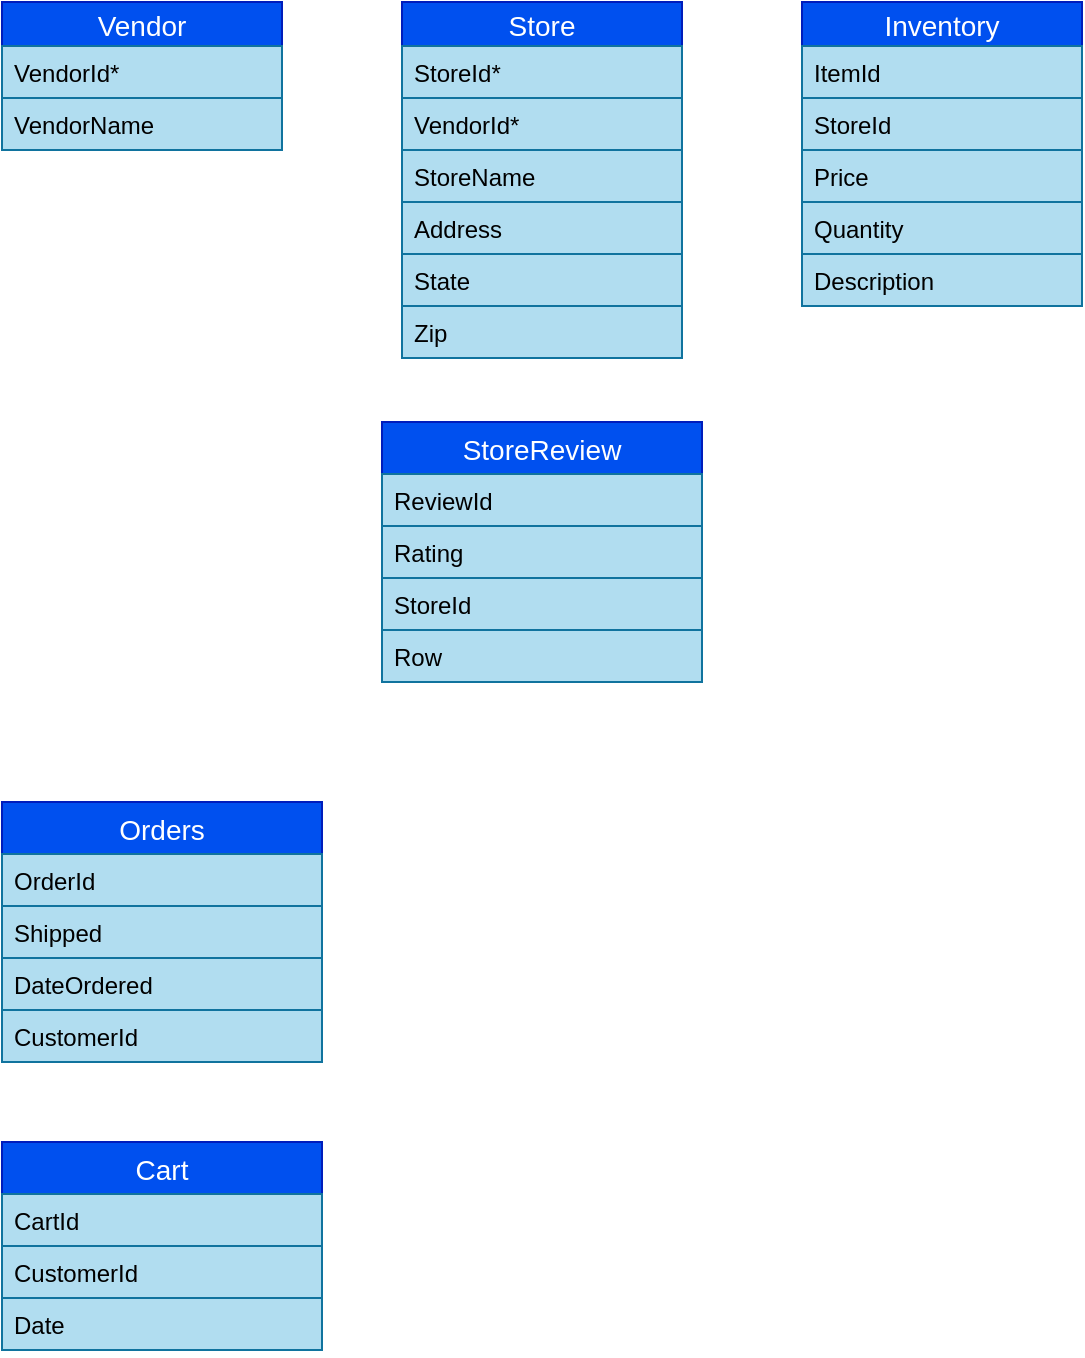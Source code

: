<mxfile version="13.1.8" type="github">
  <diagram id="unekgs6rDZwSWhFbVp5t" name="Page-1">
    <mxGraphModel dx="1351" dy="784" grid="1" gridSize="10" guides="1" tooltips="1" connect="1" arrows="1" fold="1" page="1" pageScale="1" pageWidth="850" pageHeight="1100" math="0" shadow="0">
      <root>
        <mxCell id="0" />
        <mxCell id="1" parent="0" />
        <mxCell id="l6Wv7LGstVZR9h47YhLv-1" value="Vendor" style="swimlane;fontStyle=0;childLayout=stackLayout;horizontal=1;startSize=22;horizontalStack=0;resizeParent=1;resizeParentMax=0;resizeLast=0;collapsible=1;marginBottom=0;align=center;fontSize=14;fillColor=#0050ef;strokeColor=#001DBC;fontColor=#ffffff;" vertex="1" parent="1">
          <mxGeometry x="40" y="40" width="140" height="74" as="geometry" />
        </mxCell>
        <mxCell id="l6Wv7LGstVZR9h47YhLv-2" value="VendorId*" style="text;strokeColor=#10739e;fillColor=#b1ddf0;spacingLeft=4;spacingRight=4;overflow=hidden;rotatable=0;points=[[0,0.5],[1,0.5]];portConstraint=eastwest;fontSize=12;" vertex="1" parent="l6Wv7LGstVZR9h47YhLv-1">
          <mxGeometry y="22" width="140" height="26" as="geometry" />
        </mxCell>
        <mxCell id="l6Wv7LGstVZR9h47YhLv-3" value="VendorName" style="text;strokeColor=#10739e;fillColor=#b1ddf0;spacingLeft=4;spacingRight=4;overflow=hidden;rotatable=0;points=[[0,0.5],[1,0.5]];portConstraint=eastwest;fontSize=12;" vertex="1" parent="l6Wv7LGstVZR9h47YhLv-1">
          <mxGeometry y="48" width="140" height="26" as="geometry" />
        </mxCell>
        <mxCell id="l6Wv7LGstVZR9h47YhLv-5" value="Store" style="swimlane;fontStyle=0;childLayout=stackLayout;horizontal=1;startSize=22;horizontalStack=0;resizeParent=1;resizeParentMax=0;resizeLast=0;collapsible=1;marginBottom=0;align=center;fontSize=14;fillColor=#0050ef;strokeColor=#001DBC;fontColor=#ffffff;" vertex="1" parent="1">
          <mxGeometry x="240" y="40" width="140" height="178" as="geometry" />
        </mxCell>
        <mxCell id="l6Wv7LGstVZR9h47YhLv-11" value="StoreId*" style="text;strokeColor=#10739e;fillColor=#b1ddf0;spacingLeft=4;spacingRight=4;overflow=hidden;rotatable=0;points=[[0,0.5],[1,0.5]];portConstraint=eastwest;fontSize=12;" vertex="1" parent="l6Wv7LGstVZR9h47YhLv-5">
          <mxGeometry y="22" width="140" height="26" as="geometry" />
        </mxCell>
        <mxCell id="l6Wv7LGstVZR9h47YhLv-6" value="VendorId*" style="text;strokeColor=#10739e;fillColor=#b1ddf0;spacingLeft=4;spacingRight=4;overflow=hidden;rotatable=0;points=[[0,0.5],[1,0.5]];portConstraint=eastwest;fontSize=12;" vertex="1" parent="l6Wv7LGstVZR9h47YhLv-5">
          <mxGeometry y="48" width="140" height="26" as="geometry" />
        </mxCell>
        <mxCell id="l6Wv7LGstVZR9h47YhLv-7" value="StoreName" style="text;strokeColor=#10739e;fillColor=#b1ddf0;spacingLeft=4;spacingRight=4;overflow=hidden;rotatable=0;points=[[0,0.5],[1,0.5]];portConstraint=eastwest;fontSize=12;" vertex="1" parent="l6Wv7LGstVZR9h47YhLv-5">
          <mxGeometry y="74" width="140" height="26" as="geometry" />
        </mxCell>
        <mxCell id="l6Wv7LGstVZR9h47YhLv-8" value="Address" style="text;strokeColor=#10739e;fillColor=#b1ddf0;spacingLeft=4;spacingRight=4;overflow=hidden;rotatable=0;points=[[0,0.5],[1,0.5]];portConstraint=eastwest;fontSize=12;" vertex="1" parent="l6Wv7LGstVZR9h47YhLv-5">
          <mxGeometry y="100" width="140" height="26" as="geometry" />
        </mxCell>
        <mxCell id="l6Wv7LGstVZR9h47YhLv-9" value="State" style="text;strokeColor=#10739e;fillColor=#b1ddf0;spacingLeft=4;spacingRight=4;overflow=hidden;rotatable=0;points=[[0,0.5],[1,0.5]];portConstraint=eastwest;fontSize=12;" vertex="1" parent="l6Wv7LGstVZR9h47YhLv-5">
          <mxGeometry y="126" width="140" height="26" as="geometry" />
        </mxCell>
        <mxCell id="l6Wv7LGstVZR9h47YhLv-10" value="Zip" style="text;strokeColor=#10739e;fillColor=#b1ddf0;spacingLeft=4;spacingRight=4;overflow=hidden;rotatable=0;points=[[0,0.5],[1,0.5]];portConstraint=eastwest;fontSize=12;" vertex="1" parent="l6Wv7LGstVZR9h47YhLv-5">
          <mxGeometry y="152" width="140" height="26" as="geometry" />
        </mxCell>
        <mxCell id="l6Wv7LGstVZR9h47YhLv-12" value="Inventory" style="swimlane;fontStyle=0;childLayout=stackLayout;horizontal=1;startSize=22;horizontalStack=0;resizeParent=1;resizeParentMax=0;resizeLast=0;collapsible=1;marginBottom=0;align=center;fontSize=14;fillColor=#0050ef;strokeColor=#001DBC;fontColor=#ffffff;" vertex="1" parent="1">
          <mxGeometry x="440" y="40" width="140" height="152" as="geometry" />
        </mxCell>
        <mxCell id="l6Wv7LGstVZR9h47YhLv-13" value="ItemId" style="text;strokeColor=#10739e;fillColor=#b1ddf0;spacingLeft=4;spacingRight=4;overflow=hidden;rotatable=0;points=[[0,0.5],[1,0.5]];portConstraint=eastwest;fontSize=12;" vertex="1" parent="l6Wv7LGstVZR9h47YhLv-12">
          <mxGeometry y="22" width="140" height="26" as="geometry" />
        </mxCell>
        <mxCell id="l6Wv7LGstVZR9h47YhLv-14" value="StoreId" style="text;strokeColor=#10739e;fillColor=#b1ddf0;spacingLeft=4;spacingRight=4;overflow=hidden;rotatable=0;points=[[0,0.5],[1,0.5]];portConstraint=eastwest;fontSize=12;" vertex="1" parent="l6Wv7LGstVZR9h47YhLv-12">
          <mxGeometry y="48" width="140" height="26" as="geometry" />
        </mxCell>
        <mxCell id="l6Wv7LGstVZR9h47YhLv-15" value="Price" style="text;strokeColor=#10739e;fillColor=#b1ddf0;spacingLeft=4;spacingRight=4;overflow=hidden;rotatable=0;points=[[0,0.5],[1,0.5]];portConstraint=eastwest;fontSize=12;" vertex="1" parent="l6Wv7LGstVZR9h47YhLv-12">
          <mxGeometry y="74" width="140" height="26" as="geometry" />
        </mxCell>
        <mxCell id="l6Wv7LGstVZR9h47YhLv-16" value="Quantity" style="text;strokeColor=#10739e;fillColor=#b1ddf0;spacingLeft=4;spacingRight=4;overflow=hidden;rotatable=0;points=[[0,0.5],[1,0.5]];portConstraint=eastwest;fontSize=12;" vertex="1" parent="l6Wv7LGstVZR9h47YhLv-12">
          <mxGeometry y="100" width="140" height="26" as="geometry" />
        </mxCell>
        <mxCell id="l6Wv7LGstVZR9h47YhLv-17" value="Description" style="text;strokeColor=#10739e;fillColor=#b1ddf0;spacingLeft=4;spacingRight=4;overflow=hidden;rotatable=0;points=[[0,0.5],[1,0.5]];portConstraint=eastwest;fontSize=12;" vertex="1" parent="l6Wv7LGstVZR9h47YhLv-12">
          <mxGeometry y="126" width="140" height="26" as="geometry" />
        </mxCell>
        <mxCell id="l6Wv7LGstVZR9h47YhLv-18" value="StoreReview" style="swimlane;fontStyle=0;childLayout=stackLayout;horizontal=1;startSize=26;horizontalStack=0;resizeParent=1;resizeParentMax=0;resizeLast=0;collapsible=1;marginBottom=0;align=center;fontSize=14;fillColor=#0050ef;strokeColor=#001DBC;fontColor=#ffffff;" vertex="1" parent="1">
          <mxGeometry x="230" y="250" width="160" height="130" as="geometry" />
        </mxCell>
        <mxCell id="l6Wv7LGstVZR9h47YhLv-19" value="ReviewId" style="text;strokeColor=#10739e;fillColor=#b1ddf0;spacingLeft=4;spacingRight=4;overflow=hidden;rotatable=0;points=[[0,0.5],[1,0.5]];portConstraint=eastwest;fontSize=12;" vertex="1" parent="l6Wv7LGstVZR9h47YhLv-18">
          <mxGeometry y="26" width="160" height="26" as="geometry" />
        </mxCell>
        <mxCell id="l6Wv7LGstVZR9h47YhLv-20" value="Rating" style="text;strokeColor=#10739e;fillColor=#b1ddf0;spacingLeft=4;spacingRight=4;overflow=hidden;rotatable=0;points=[[0,0.5],[1,0.5]];portConstraint=eastwest;fontSize=12;" vertex="1" parent="l6Wv7LGstVZR9h47YhLv-18">
          <mxGeometry y="52" width="160" height="26" as="geometry" />
        </mxCell>
        <mxCell id="l6Wv7LGstVZR9h47YhLv-21" value="StoreId" style="text;strokeColor=#10739e;fillColor=#b1ddf0;spacingLeft=4;spacingRight=4;overflow=hidden;rotatable=0;points=[[0,0.5],[1,0.5]];portConstraint=eastwest;fontSize=12;" vertex="1" parent="l6Wv7LGstVZR9h47YhLv-18">
          <mxGeometry y="78" width="160" height="26" as="geometry" />
        </mxCell>
        <mxCell id="l6Wv7LGstVZR9h47YhLv-22" value="Row" style="text;strokeColor=#10739e;fillColor=#b1ddf0;spacingLeft=4;spacingRight=4;overflow=hidden;rotatable=0;points=[[0,0.5],[1,0.5]];portConstraint=eastwest;fontSize=12;" vertex="1" parent="l6Wv7LGstVZR9h47YhLv-18">
          <mxGeometry y="104" width="160" height="26" as="geometry" />
        </mxCell>
        <mxCell id="l6Wv7LGstVZR9h47YhLv-23" value="Orders" style="swimlane;fontStyle=0;childLayout=stackLayout;horizontal=1;startSize=26;horizontalStack=0;resizeParent=1;resizeParentMax=0;resizeLast=0;collapsible=1;marginBottom=0;align=center;fontSize=14;fillColor=#0050ef;strokeColor=#001DBC;fontColor=#ffffff;" vertex="1" parent="1">
          <mxGeometry x="40" y="440" width="160" height="130" as="geometry" />
        </mxCell>
        <mxCell id="l6Wv7LGstVZR9h47YhLv-24" value="OrderId" style="text;strokeColor=#10739e;fillColor=#b1ddf0;spacingLeft=4;spacingRight=4;overflow=hidden;rotatable=0;points=[[0,0.5],[1,0.5]];portConstraint=eastwest;fontSize=12;" vertex="1" parent="l6Wv7LGstVZR9h47YhLv-23">
          <mxGeometry y="26" width="160" height="26" as="geometry" />
        </mxCell>
        <mxCell id="l6Wv7LGstVZR9h47YhLv-26" value="Shipped" style="text;strokeColor=#10739e;fillColor=#b1ddf0;spacingLeft=4;spacingRight=4;overflow=hidden;rotatable=0;points=[[0,0.5],[1,0.5]];portConstraint=eastwest;fontSize=12;" vertex="1" parent="l6Wv7LGstVZR9h47YhLv-23">
          <mxGeometry y="52" width="160" height="26" as="geometry" />
        </mxCell>
        <mxCell id="l6Wv7LGstVZR9h47YhLv-29" value="DateOrdered" style="text;strokeColor=#10739e;fillColor=#b1ddf0;spacingLeft=4;spacingRight=4;overflow=hidden;rotatable=0;points=[[0,0.5],[1,0.5]];portConstraint=eastwest;fontSize=12;" vertex="1" parent="l6Wv7LGstVZR9h47YhLv-23">
          <mxGeometry y="78" width="160" height="26" as="geometry" />
        </mxCell>
        <mxCell id="l6Wv7LGstVZR9h47YhLv-27" value="CustomerId" style="text;strokeColor=#10739e;fillColor=#b1ddf0;spacingLeft=4;spacingRight=4;overflow=hidden;rotatable=0;points=[[0,0.5],[1,0.5]];portConstraint=eastwest;fontSize=12;" vertex="1" parent="l6Wv7LGstVZR9h47YhLv-23">
          <mxGeometry y="104" width="160" height="26" as="geometry" />
        </mxCell>
        <mxCell id="l6Wv7LGstVZR9h47YhLv-30" value="Cart" style="swimlane;fontStyle=0;childLayout=stackLayout;horizontal=1;startSize=26;horizontalStack=0;resizeParent=1;resizeParentMax=0;resizeLast=0;collapsible=1;marginBottom=0;align=center;fontSize=14;fillColor=#0050ef;strokeColor=#001DBC;fontColor=#ffffff;" vertex="1" parent="1">
          <mxGeometry x="40" y="610" width="160" height="104" as="geometry" />
        </mxCell>
        <mxCell id="l6Wv7LGstVZR9h47YhLv-31" value="CartId" style="text;strokeColor=#10739e;fillColor=#b1ddf0;spacingLeft=4;spacingRight=4;overflow=hidden;rotatable=0;points=[[0,0.5],[1,0.5]];portConstraint=eastwest;fontSize=12;" vertex="1" parent="l6Wv7LGstVZR9h47YhLv-30">
          <mxGeometry y="26" width="160" height="26" as="geometry" />
        </mxCell>
        <mxCell id="l6Wv7LGstVZR9h47YhLv-32" value="CustomerId" style="text;strokeColor=#10739e;fillColor=#b1ddf0;spacingLeft=4;spacingRight=4;overflow=hidden;rotatable=0;points=[[0,0.5],[1,0.5]];portConstraint=eastwest;fontSize=12;" vertex="1" parent="l6Wv7LGstVZR9h47YhLv-30">
          <mxGeometry y="52" width="160" height="26" as="geometry" />
        </mxCell>
        <mxCell id="l6Wv7LGstVZR9h47YhLv-33" value="Date" style="text;strokeColor=#10739e;fillColor=#b1ddf0;spacingLeft=4;spacingRight=4;overflow=hidden;rotatable=0;points=[[0,0.5],[1,0.5]];portConstraint=eastwest;fontSize=12;" vertex="1" parent="l6Wv7LGstVZR9h47YhLv-30">
          <mxGeometry y="78" width="160" height="26" as="geometry" />
        </mxCell>
      </root>
    </mxGraphModel>
  </diagram>
</mxfile>
